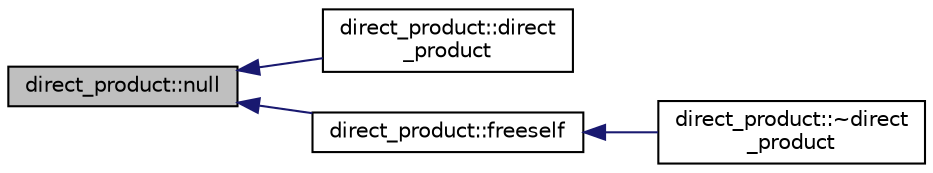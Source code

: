 digraph "direct_product::null"
{
  edge [fontname="Helvetica",fontsize="10",labelfontname="Helvetica",labelfontsize="10"];
  node [fontname="Helvetica",fontsize="10",shape=record];
  rankdir="LR";
  Node766 [label="direct_product::null",height=0.2,width=0.4,color="black", fillcolor="grey75", style="filled", fontcolor="black"];
  Node766 -> Node767 [dir="back",color="midnightblue",fontsize="10",style="solid",fontname="Helvetica"];
  Node767 [label="direct_product::direct\l_product",height=0.2,width=0.4,color="black", fillcolor="white", style="filled",URL="$dc/daf/classdirect__product.html#a314547b6fb4f8db3b83db8f4203644dd"];
  Node766 -> Node768 [dir="back",color="midnightblue",fontsize="10",style="solid",fontname="Helvetica"];
  Node768 [label="direct_product::freeself",height=0.2,width=0.4,color="black", fillcolor="white", style="filled",URL="$dc/daf/classdirect__product.html#a7fb596957b912c66a05904219139e607"];
  Node768 -> Node769 [dir="back",color="midnightblue",fontsize="10",style="solid",fontname="Helvetica"];
  Node769 [label="direct_product::~direct\l_product",height=0.2,width=0.4,color="black", fillcolor="white", style="filled",URL="$dc/daf/classdirect__product.html#a4c86be4a50d5df3d9234d7a8fcd97a21"];
}
